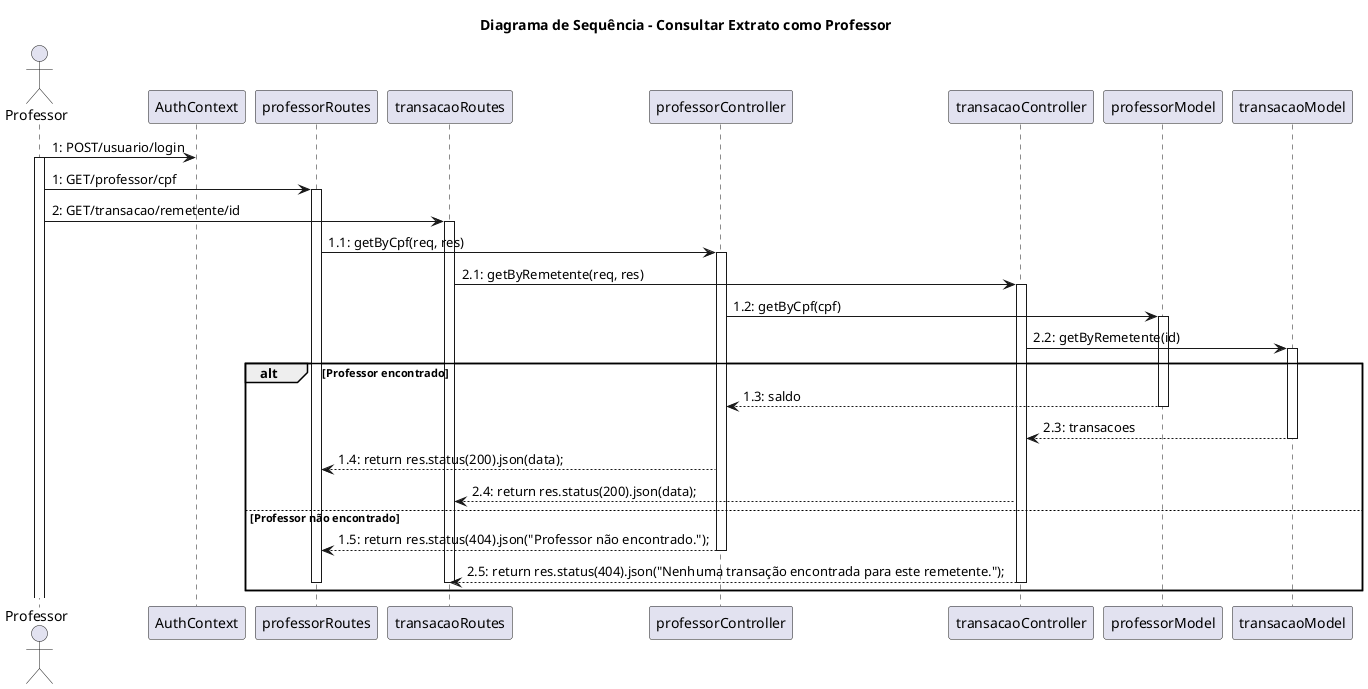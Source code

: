 @startuml
title Diagrama de Sequência - Consultar Extrato como Professor
actor "Professor" as Professor

participant "AuthContext" as Auth
participant "professorRoutes" as PRoutes
participant "transacaoRoutes" as TRoutes
participant "professorController" as PController
participant "transacaoController" as TController
participant "professorModel" as PModel
participant "transacaoModel" as TModel

Professor -> Auth: 1: POST/usuario/login
activate Professor

Professor -> PRoutes: 1: GET/professor/cpf
activate PRoutes
Professor -> TRoutes: 2: GET/transacao/remetente/id
activate TRoutes

PRoutes -> PController: 1.1: getByCpf(req, res)
activate PController
TRoutes -> TController: 2.1: getByRemetente(req, res)
activate TController


PController -> PModel: 1.2: getByCpf(cpf)
activate PModel
TController -> TModel: 2.2: getByRemetente(id)
activate TModel

' Agrupamento de sucesso/falha
alt Professor encontrado
    PModel --> PController: 1.3: saldo 
    deactivate PModel
    TModel --> TController: 2.3: transacoes  
    deactivate TModel

    PController --> PRoutes: 1.4: return res.status(200).json(data);
    TController --> TRoutes: 2.4: return res.status(200).json(data);
else Professor não encontrado
    PController --> PRoutes: 1.5: return res.status(404).json("Professor não encontrado.");
    deactivate PController
    TController --> TRoutes: 2.5: return res.status(404).json("Nenhuma transação encontrada para este remetente.");
    deactivate TController
    deactivate PRoutes
    deactivate TRoutes
end alt
@enduml

